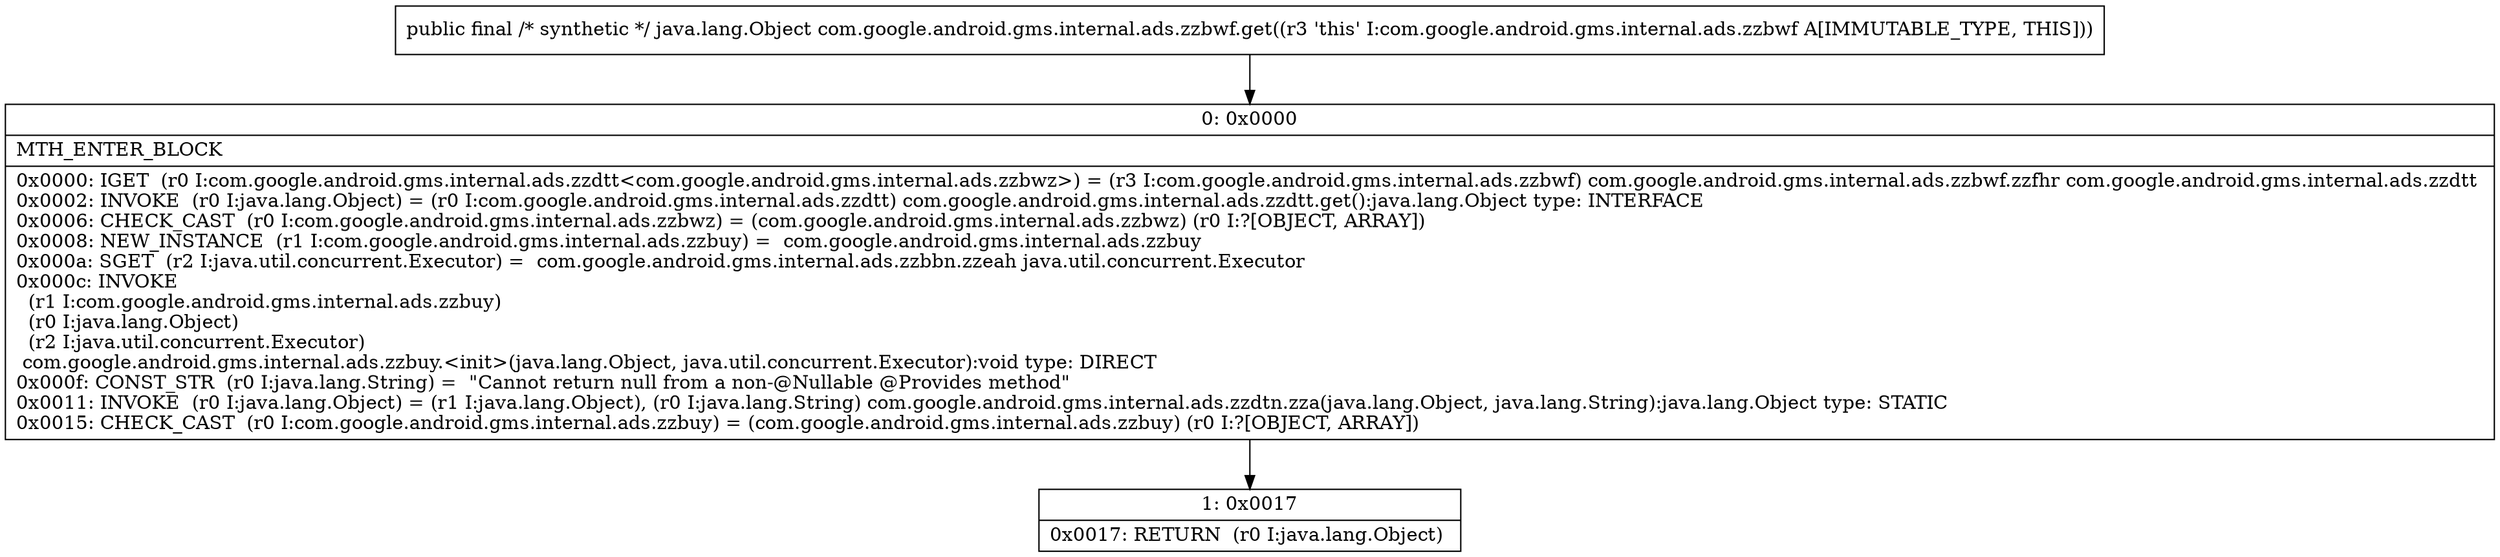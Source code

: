 digraph "CFG forcom.google.android.gms.internal.ads.zzbwf.get()Ljava\/lang\/Object;" {
Node_0 [shape=record,label="{0\:\ 0x0000|MTH_ENTER_BLOCK\l|0x0000: IGET  (r0 I:com.google.android.gms.internal.ads.zzdtt\<com.google.android.gms.internal.ads.zzbwz\>) = (r3 I:com.google.android.gms.internal.ads.zzbwf) com.google.android.gms.internal.ads.zzbwf.zzfhr com.google.android.gms.internal.ads.zzdtt \l0x0002: INVOKE  (r0 I:java.lang.Object) = (r0 I:com.google.android.gms.internal.ads.zzdtt) com.google.android.gms.internal.ads.zzdtt.get():java.lang.Object type: INTERFACE \l0x0006: CHECK_CAST  (r0 I:com.google.android.gms.internal.ads.zzbwz) = (com.google.android.gms.internal.ads.zzbwz) (r0 I:?[OBJECT, ARRAY]) \l0x0008: NEW_INSTANCE  (r1 I:com.google.android.gms.internal.ads.zzbuy) =  com.google.android.gms.internal.ads.zzbuy \l0x000a: SGET  (r2 I:java.util.concurrent.Executor) =  com.google.android.gms.internal.ads.zzbbn.zzeah java.util.concurrent.Executor \l0x000c: INVOKE  \l  (r1 I:com.google.android.gms.internal.ads.zzbuy)\l  (r0 I:java.lang.Object)\l  (r2 I:java.util.concurrent.Executor)\l com.google.android.gms.internal.ads.zzbuy.\<init\>(java.lang.Object, java.util.concurrent.Executor):void type: DIRECT \l0x000f: CONST_STR  (r0 I:java.lang.String) =  \"Cannot return null from a non\-@Nullable @Provides method\" \l0x0011: INVOKE  (r0 I:java.lang.Object) = (r1 I:java.lang.Object), (r0 I:java.lang.String) com.google.android.gms.internal.ads.zzdtn.zza(java.lang.Object, java.lang.String):java.lang.Object type: STATIC \l0x0015: CHECK_CAST  (r0 I:com.google.android.gms.internal.ads.zzbuy) = (com.google.android.gms.internal.ads.zzbuy) (r0 I:?[OBJECT, ARRAY]) \l}"];
Node_1 [shape=record,label="{1\:\ 0x0017|0x0017: RETURN  (r0 I:java.lang.Object) \l}"];
MethodNode[shape=record,label="{public final \/* synthetic *\/ java.lang.Object com.google.android.gms.internal.ads.zzbwf.get((r3 'this' I:com.google.android.gms.internal.ads.zzbwf A[IMMUTABLE_TYPE, THIS])) }"];
MethodNode -> Node_0;
Node_0 -> Node_1;
}

